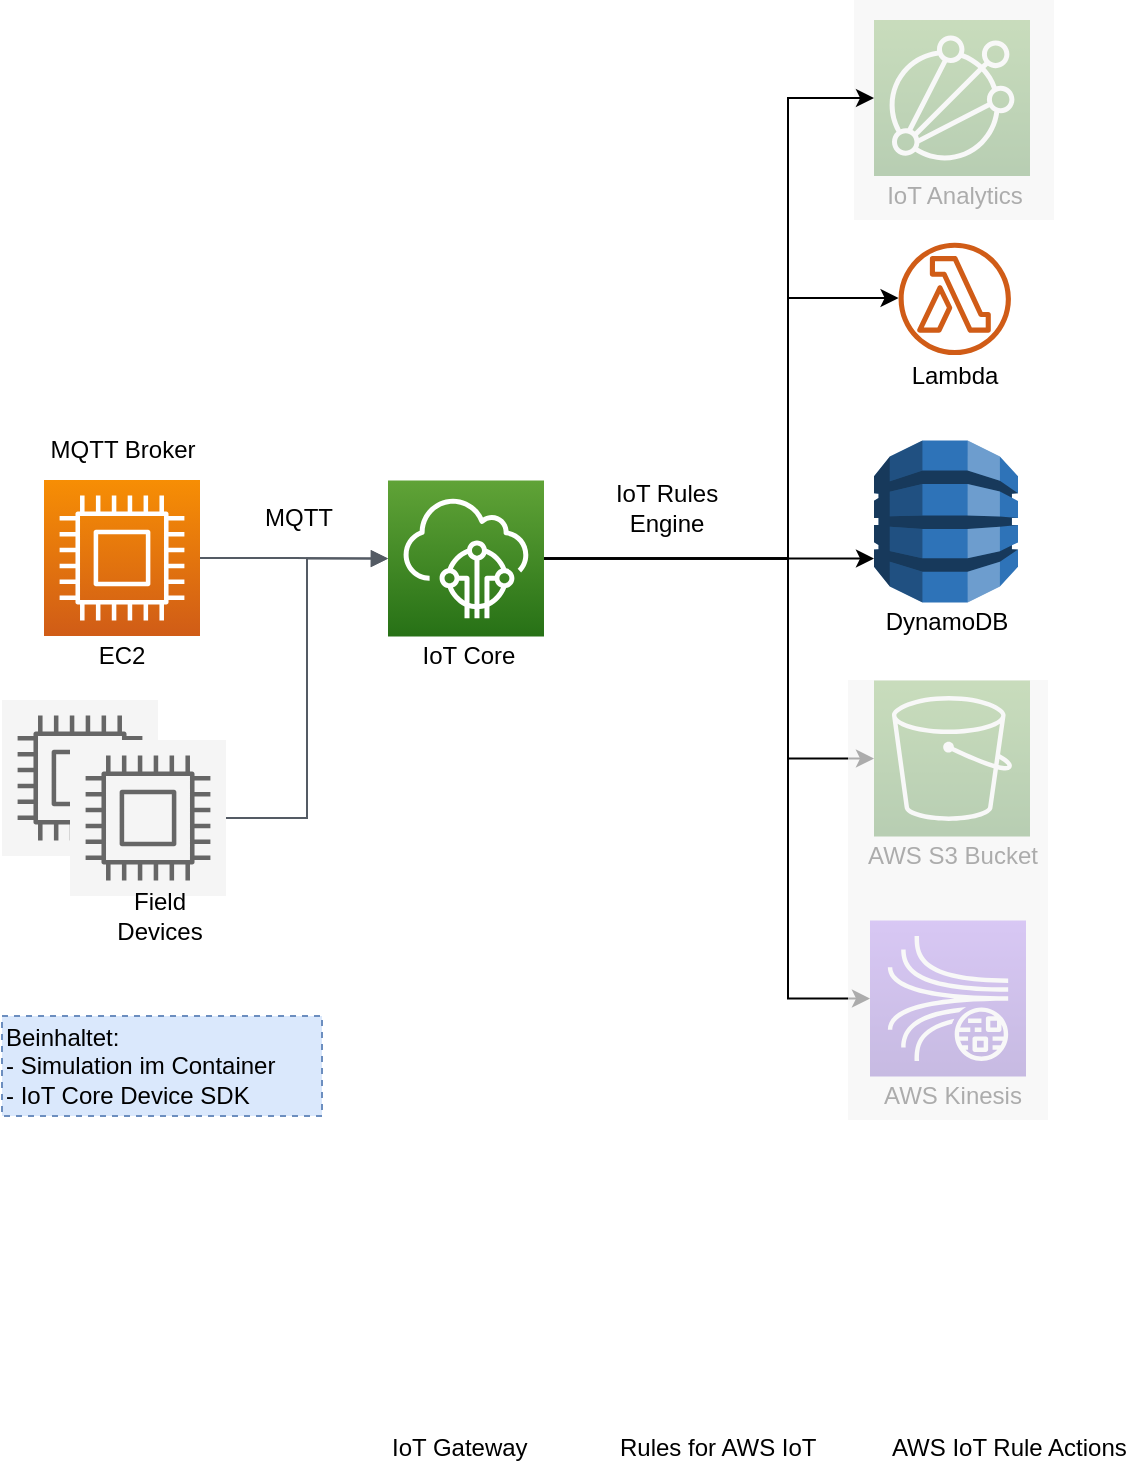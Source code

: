 <mxfile version="14.6.10" type="device"><diagram id="c7vmIrqh-iZmFUjCSniF" name="Page-1"><mxGraphModel dx="1185" dy="659" grid="1" gridSize="10" guides="1" tooltips="1" connect="1" arrows="1" fold="1" page="1" pageScale="1" pageWidth="827" pageHeight="1169" math="0" shadow="0"><root><mxCell id="0"/><mxCell id="1" parent="0"/><mxCell id="LsCPsE4KsAPTGshUv829-19" style="edgeStyle=orthogonalEdgeStyle;rounded=0;orthogonalLoop=1;jettySize=auto;html=1;" parent="1" source="1V7YKFIiwjGBXON4dTnP-3" target="LsCPsE4KsAPTGshUv829-15" edge="1"><mxGeometry relative="1" as="geometry"><Array as="points"><mxPoint x="478" y="339.25"/><mxPoint x="478" y="339.25"/></Array></mxGeometry></mxCell><mxCell id="LsCPsE4KsAPTGshUv829-20" style="edgeStyle=orthogonalEdgeStyle;rounded=0;orthogonalLoop=1;jettySize=auto;html=1;entryX=0;entryY=0.5;entryDx=0;entryDy=0;entryPerimeter=0;" parent="1" source="1V7YKFIiwjGBXON4dTnP-3" target="LsCPsE4KsAPTGshUv829-17" edge="1"><mxGeometry relative="1" as="geometry"><Array as="points"><mxPoint x="410" y="339"/><mxPoint x="410" y="439"/></Array></mxGeometry></mxCell><mxCell id="LsCPsE4KsAPTGshUv829-23" style="edgeStyle=orthogonalEdgeStyle;rounded=0;orthogonalLoop=1;jettySize=auto;html=1;entryX=0;entryY=0.5;entryDx=0;entryDy=0;entryPerimeter=0;" parent="1" source="1V7YKFIiwjGBXON4dTnP-3" target="LsCPsE4KsAPTGshUv829-22" edge="1"><mxGeometry relative="1" as="geometry"><Array as="points"><mxPoint x="410" y="339"/><mxPoint x="410" y="559"/></Array></mxGeometry></mxCell><mxCell id="1V7YKFIiwjGBXON4dTnP-4" value="" style="edgeStyle=orthogonalEdgeStyle;html=1;endArrow=block;elbow=vertical;startArrow=none;endFill=1;strokeColor=#545B64;rounded=0;exitX=1;exitY=0.5;exitDx=0;exitDy=0;exitPerimeter=0;" parent="1" source="1V7YKFIiwjGBXON4dTnP-6" target="1V7YKFIiwjGBXON4dTnP-3" edge="1"><mxGeometry width="100" relative="1" as="geometry"><mxPoint x="93" y="339" as="sourcePoint"/><mxPoint x="183" y="360" as="targetPoint"/></mxGeometry></mxCell><mxCell id="1V7YKFIiwjGBXON4dTnP-8" value="&lt;div align=&quot;left&quot;&gt;Beinhaltet:&lt;/div&gt;&lt;div align=&quot;left&quot;&gt;- Simulation im Container&lt;/div&gt;&lt;div align=&quot;left&quot;&gt;- IoT Core Device SDK&lt;br&gt;&lt;/div&gt;" style="text;html=1;align=left;verticalAlign=middle;whiteSpace=wrap;rounded=0;strokeColor=#6c8ebf;dashed=1;fillColor=#dae8fc;" parent="1" vertex="1"><mxGeometry x="17" y="568" width="160" height="50" as="geometry"/></mxCell><UserObject label="IoT Gateway" link="https://docs.aws.amazon.com/iot/latest/developerguide/protocols.html?icmpid=docs_iot_console" id="LsCPsE4KsAPTGshUv829-1"><mxCell style="text;whiteSpace=wrap;html=1;" parent="1" vertex="1"><mxGeometry x="210" y="770" width="90" height="30" as="geometry"/></mxCell></UserObject><UserObject label="Rules for AWS IoT" link="https://docs.aws.amazon.com/iot/latest/developerguide/iot-rules.html?icmpid=docs_iot_console" id="LsCPsE4KsAPTGshUv829-2"><mxCell style="text;whiteSpace=wrap;html=1;" parent="1" vertex="1"><mxGeometry x="324" y="770" width="110" height="30" as="geometry"/></mxCell></UserObject><UserObject label="AWS IoT Rule Actions" link="https://docs.aws.amazon.com/iot/latest/developerguide/iot-rule-actions.html?icmpid=docs_iot_console" id="LsCPsE4KsAPTGshUv829-3"><mxCell style="text;whiteSpace=wrap;html=1;" parent="1" vertex="1"><mxGeometry x="460" y="770" width="120" height="30" as="geometry"/></mxCell></UserObject><mxCell id="LsCPsE4KsAPTGshUv829-7" value="" style="edgeStyle=orthogonalEdgeStyle;html=1;endArrow=block;elbow=vertical;startArrow=none;endFill=1;strokeColor=#545B64;rounded=0;entryX=0;entryY=0.5;entryDx=0;entryDy=0;entryPerimeter=0;" parent="1" source="pG77sFZQBysa_G_yLe_r-4" target="1V7YKFIiwjGBXON4dTnP-3" edge="1"><mxGeometry width="100" relative="1" as="geometry"><mxPoint x="116" y="428.5" as="sourcePoint"/><mxPoint x="243" y="428.5" as="targetPoint"/></mxGeometry></mxCell><UserObject label="&lt;div&gt;IoT Rules &lt;br&gt;&lt;/div&gt;&lt;div&gt;Engine&lt;/div&gt;" link="https://docs.aws.amazon.com/iot/latest/developerguide/iot-rules-tutorial.html" id="LsCPsE4KsAPTGshUv829-16"><mxCell style="text;html=1;align=center;verticalAlign=middle;resizable=0;points=[];autosize=1;strokeColor=none;" parent="1" vertex="1"><mxGeometry x="314" y="299.25" width="70" height="30" as="geometry"/></mxCell></UserObject><mxCell id="pG77sFZQBysa_G_yLe_r-1" value="" style="group" parent="1" vertex="1" connectable="0"><mxGeometry x="38" y="300" width="78" height="98" as="geometry"/></mxCell><mxCell id="1V7YKFIiwjGBXON4dTnP-5" value="EC2" style="text;html=1;strokeColor=none;fillColor=none;align=center;verticalAlign=middle;whiteSpace=wrap;rounded=0;" parent="pG77sFZQBysa_G_yLe_r-1" vertex="1"><mxGeometry x="19" y="78" width="40" height="20" as="geometry"/></mxCell><mxCell id="1V7YKFIiwjGBXON4dTnP-6" value="" style="points=[[0,0,0],[0.25,0,0],[0.5,0,0],[0.75,0,0],[1,0,0],[0,1,0],[0.25,1,0],[0.5,1,0],[0.75,1,0],[1,1,0],[0,0.25,0],[0,0.5,0],[0,0.75,0],[1,0.25,0],[1,0.5,0],[1,0.75,0]];outlineConnect=0;fontColor=#232F3E;gradientColor=#F78E04;gradientDirection=north;fillColor=#D05C17;strokeColor=#ffffff;dashed=0;verticalLabelPosition=bottom;verticalAlign=top;align=center;html=1;fontSize=12;fontStyle=0;aspect=fixed;shape=mxgraph.aws4.resourceIcon;resIcon=mxgraph.aws4.compute;" parent="pG77sFZQBysa_G_yLe_r-1" vertex="1"><mxGeometry width="78" height="78" as="geometry"/></mxCell><mxCell id="pG77sFZQBysa_G_yLe_r-2" value="" style="group" parent="1" vertex="1" connectable="0"><mxGeometry x="210" y="300.25" width="80" height="98" as="geometry"/></mxCell><mxCell id="1V7YKFIiwjGBXON4dTnP-3" value="" style="points=[[0,0,0],[0.25,0,0],[0.5,0,0],[0.75,0,0],[1,0,0],[0,1,0],[0.25,1,0],[0.5,1,0],[0.75,1,0],[1,1,0],[0,0.25,0],[0,0.5,0],[0,0.75,0],[1,0.25,0],[1,0.5,0],[1,0.75,0]];outlineConnect=0;fontColor=#232F3E;gradientColor=#60A337;gradientDirection=north;fillColor=#277116;strokeColor=#ffffff;dashed=0;verticalLabelPosition=bottom;verticalAlign=top;align=center;html=1;fontSize=12;fontStyle=0;aspect=fixed;shape=mxgraph.aws4.resourceIcon;resIcon=mxgraph.aws4.iot_core;" parent="pG77sFZQBysa_G_yLe_r-2" vertex="1"><mxGeometry width="78" height="78" as="geometry"/></mxCell><mxCell id="LsCPsE4KsAPTGshUv829-5" value="IoT Core" style="text;html=1;align=center;verticalAlign=middle;resizable=0;points=[];autosize=1;strokeColor=none;" parent="pG77sFZQBysa_G_yLe_r-2" vertex="1"><mxGeometry x="10" y="78" width="60" height="20" as="geometry"/></mxCell><mxCell id="pG77sFZQBysa_G_yLe_r-6" value="" style="group" parent="1" vertex="1" connectable="0"><mxGeometry x="17" y="410" width="112" height="118" as="geometry"/></mxCell><mxCell id="LsCPsE4KsAPTGshUv829-6" value="" style="points=[[0,0,0],[0.25,0,0],[0.5,0,0],[0.75,0,0],[1,0,0],[0,1,0],[0.25,1,0],[0.5,1,0],[0.75,1,0],[1,1,0],[0,0.25,0],[0,0.5,0],[0,0.75,0],[1,0.25,0],[1,0.5,0],[1,0.75,0]];outlineConnect=0;gradientDirection=north;dashed=0;verticalLabelPosition=bottom;verticalAlign=top;align=center;html=1;fontSize=12;fontStyle=0;aspect=fixed;shape=mxgraph.aws4.resourceIcon;resIcon=mxgraph.aws4.compute;shadow=0;fillColor=#f5f5f5;strokeColor=#666666;fontColor=#333333;" parent="pG77sFZQBysa_G_yLe_r-6" vertex="1"><mxGeometry width="78" height="78" as="geometry"/></mxCell><mxCell id="pG77sFZQBysa_G_yLe_r-4" value="" style="points=[[0,0,0],[0.25,0,0],[0.5,0,0],[0.75,0,0],[1,0,0],[0,1,0],[0.25,1,0],[0.5,1,0],[0.75,1,0],[1,1,0],[0,0.25,0],[0,0.5,0],[0,0.75,0],[1,0.25,0],[1,0.5,0],[1,0.75,0]];outlineConnect=0;gradientDirection=north;dashed=0;verticalLabelPosition=bottom;verticalAlign=top;align=center;html=1;fontSize=12;fontStyle=0;aspect=fixed;shape=mxgraph.aws4.resourceIcon;resIcon=mxgraph.aws4.compute;shadow=0;fillColor=#f5f5f5;strokeColor=#666666;fontColor=#333333;" parent="pG77sFZQBysa_G_yLe_r-6" vertex="1"><mxGeometry x="34" y="20" width="78" height="78" as="geometry"/></mxCell><mxCell id="pG77sFZQBysa_G_yLe_r-5" value="Field Devices" style="text;html=1;strokeColor=none;fillColor=none;align=center;verticalAlign=middle;whiteSpace=wrap;rounded=0;" parent="pG77sFZQBysa_G_yLe_r-6" vertex="1"><mxGeometry x="59" y="98" width="40" height="20" as="geometry"/></mxCell><mxCell id="pG77sFZQBysa_G_yLe_r-8" value="" style="group" parent="1" vertex="1" connectable="0"><mxGeometry x="447" y="520.25" width="90" height="98" as="geometry"/></mxCell><mxCell id="LsCPsE4KsAPTGshUv829-22" value="" style="points=[[0,0,0],[0.25,0,0],[0.5,0,0],[0.75,0,0],[1,0,0],[0,1,0],[0.25,1,0],[0.5,1,0],[0.75,1,0],[1,1,0],[0,0.25,0],[0,0.5,0],[0,0.75,0],[1,0.25,0],[1,0.5,0],[1,0.75,0]];outlineConnect=0;fontColor=#232F3E;gradientColor=#945DF2;gradientDirection=north;fillColor=#5A30B5;strokeColor=#ffffff;dashed=0;verticalLabelPosition=bottom;verticalAlign=top;align=center;html=1;fontSize=12;fontStyle=0;aspect=fixed;shape=mxgraph.aws4.resourceIcon;resIcon=mxgraph.aws4.kinesis_data_streams;shadow=0;" parent="pG77sFZQBysa_G_yLe_r-8" vertex="1"><mxGeometry x="4" width="78" height="78" as="geometry"/></mxCell><mxCell id="pG77sFZQBysa_G_yLe_r-7" value="AWS Kinesis" style="text;html=1;align=center;verticalAlign=middle;resizable=0;points=[];autosize=1;strokeColor=none;" parent="pG77sFZQBysa_G_yLe_r-8" vertex="1"><mxGeometry y="78" width="90" height="20" as="geometry"/></mxCell><mxCell id="pG77sFZQBysa_G_yLe_r-10" value="" style="group" parent="1" vertex="1" connectable="0"><mxGeometry x="442" y="400.25" width="100" height="98" as="geometry"/></mxCell><mxCell id="LsCPsE4KsAPTGshUv829-17" value="" style="points=[[0,0,0],[0.25,0,0],[0.5,0,0],[0.75,0,0],[1,0,0],[0,1,0],[0.25,1,0],[0.5,1,0],[0.75,1,0],[1,1,0],[0,0.25,0],[0,0.5,0],[0,0.75,0],[1,0.25,0],[1,0.5,0],[1,0.75,0]];outlineConnect=0;fontColor=#232F3E;gradientColor=#60A337;gradientDirection=north;fillColor=#277116;strokeColor=#ffffff;dashed=0;verticalLabelPosition=bottom;verticalAlign=top;align=center;html=1;fontSize=12;fontStyle=0;aspect=fixed;shape=mxgraph.aws4.resourceIcon;resIcon=mxgraph.aws4.s3;shadow=0;" parent="pG77sFZQBysa_G_yLe_r-10" vertex="1"><mxGeometry x="11" width="78" height="78" as="geometry"/></mxCell><mxCell id="pG77sFZQBysa_G_yLe_r-9" value="AWS S3 Bucket" style="text;html=1;align=center;verticalAlign=middle;resizable=0;points=[];autosize=1;strokeColor=none;" parent="pG77sFZQBysa_G_yLe_r-10" vertex="1"><mxGeometry y="78" width="100" height="20" as="geometry"/></mxCell><mxCell id="pG77sFZQBysa_G_yLe_r-12" value="" style="group" parent="1" vertex="1" connectable="0"><mxGeometry x="452" y="280.25" width="80" height="101" as="geometry"/></mxCell><mxCell id="pG77sFZQBysa_G_yLe_r-13" value="" style="group" parent="pG77sFZQBysa_G_yLe_r-12" vertex="1" connectable="0"><mxGeometry x="-3" width="80" height="101" as="geometry"/></mxCell><mxCell id="LsCPsE4KsAPTGshUv829-15" value="" style="outlineConnect=0;dashed=0;verticalLabelPosition=bottom;verticalAlign=top;align=center;html=1;shape=mxgraph.aws3.dynamo_db;fillColor=#2E73B8;gradientColor=none;shadow=0;" parent="pG77sFZQBysa_G_yLe_r-13" vertex="1"><mxGeometry x="4" width="72" height="81" as="geometry"/></mxCell><mxCell id="pG77sFZQBysa_G_yLe_r-11" value="&lt;div&gt;DynamoDB&lt;/div&gt;" style="text;html=1;align=center;verticalAlign=middle;resizable=0;points=[];autosize=1;strokeColor=none;" parent="pG77sFZQBysa_G_yLe_r-13" vertex="1"><mxGeometry y="81" width="80" height="20" as="geometry"/></mxCell><mxCell id="pG77sFZQBysa_G_yLe_r-16" style="edgeStyle=orthogonalEdgeStyle;rounded=0;orthogonalLoop=1;jettySize=auto;html=1;" parent="1" source="1V7YKFIiwjGBXON4dTnP-3" target="umElyPE7NqETPqEDCRQc-4" edge="1"><mxGeometry relative="1" as="geometry"><mxPoint x="476" y="209.25" as="targetPoint"/><Array as="points"><mxPoint x="410" y="339"/><mxPoint x="410" y="209"/></Array></mxGeometry></mxCell><mxCell id="pG77sFZQBysa_G_yLe_r-20" value="" style="rounded=0;whiteSpace=wrap;html=1;shadow=0;dashed=1;fillColor=#f5f5f5;fontColor=#333333;fillOpacity=70;strokeColor=none;" parent="1" vertex="1"><mxGeometry x="440" y="400" width="100" height="220" as="geometry"/></mxCell><mxCell id="umElyPE7NqETPqEDCRQc-1" value="MQTT Broker" style="text;html=1;align=center;verticalAlign=middle;resizable=0;points=[];autosize=1;strokeColor=none;" vertex="1" parent="1"><mxGeometry x="32" y="274.5" width="90" height="20" as="geometry"/></mxCell><mxCell id="umElyPE7NqETPqEDCRQc-2" value="MQTT" style="text;html=1;align=center;verticalAlign=middle;resizable=0;points=[];autosize=1;strokeColor=none;" vertex="1" parent="1"><mxGeometry x="140" y="309.25" width="50" height="20" as="geometry"/></mxCell><mxCell id="umElyPE7NqETPqEDCRQc-3" value="" style="group" vertex="1" connectable="0" parent="1"><mxGeometry x="453" y="160" width="86" height="100" as="geometry"/></mxCell><mxCell id="umElyPE7NqETPqEDCRQc-4" value="" style="outlineConnect=0;fontColor=#232F3E;gradientColor=none;fillColor=#D05C17;strokeColor=none;dashed=0;verticalLabelPosition=bottom;verticalAlign=top;align=center;html=1;fontSize=12;fontStyle=0;aspect=fixed;pointerEvents=1;shape=mxgraph.aws4.lambda_function;" vertex="1" parent="umElyPE7NqETPqEDCRQc-3"><mxGeometry x="12.286" y="21.348" width="56.18" height="56.18" as="geometry"/></mxCell><mxCell id="umElyPE7NqETPqEDCRQc-5" value="Lambda" style="text;html=1;align=center;verticalAlign=middle;resizable=0;points=[];autosize=1;strokeColor=none;" vertex="1" parent="umElyPE7NqETPqEDCRQc-3"><mxGeometry x="10.373" y="77.528" width="60" height="20" as="geometry"/></mxCell><mxCell id="umElyPE7NqETPqEDCRQc-6" value="" style="group" vertex="1" connectable="0" parent="1"><mxGeometry x="453" y="70" width="108" height="115.75" as="geometry"/></mxCell><mxCell id="LsCPsE4KsAPTGshUv829-8" value="" style="points=[[0,0,0],[0.25,0,0],[0.5,0,0],[0.75,0,0],[1,0,0],[0,1,0],[0.25,1,0],[0.5,1,0],[0.75,1,0],[1,1,0],[0,0.25,0],[0,0.5,0],[0,0.75,0],[1,0.25,0],[1,0.5,0],[1,0.75,0]];outlineConnect=0;fontColor=#232F3E;gradientColor=#60A337;gradientDirection=north;fillColor=#277116;strokeColor=#ffffff;dashed=0;verticalLabelPosition=bottom;verticalAlign=top;align=center;html=1;fontSize=12;fontStyle=0;aspect=fixed;shape=mxgraph.aws4.resourceIcon;resIcon=mxgraph.aws4.iot_analytics;shadow=0;" parent="umElyPE7NqETPqEDCRQc-6" vertex="1"><mxGeometry width="78" height="78" as="geometry"/></mxCell><mxCell id="LsCPsE4KsAPTGshUv829-9" value="IoT Analytics" style="text;html=1;align=center;verticalAlign=middle;resizable=0;points=[];autosize=1;strokeColor=none;" parent="umElyPE7NqETPqEDCRQc-6" vertex="1"><mxGeometry y="78" width="80" height="20" as="geometry"/></mxCell><mxCell id="pG77sFZQBysa_G_yLe_r-26" value="" style="rounded=0;whiteSpace=wrap;html=1;shadow=0;dashed=1;fillColor=#f5f5f5;fontColor=#333333;fillOpacity=70;strokeColor=none;" parent="umElyPE7NqETPqEDCRQc-6" vertex="1"><mxGeometry x="-10" y="-10" width="100" height="110" as="geometry"/></mxCell><mxCell id="umElyPE7NqETPqEDCRQc-7" style="edgeStyle=orthogonalEdgeStyle;rounded=0;orthogonalLoop=1;jettySize=auto;html=1;entryX=0;entryY=0.5;entryDx=0;entryDy=0;entryPerimeter=0;" edge="1" parent="1" source="1V7YKFIiwjGBXON4dTnP-3" target="LsCPsE4KsAPTGshUv829-8"><mxGeometry relative="1" as="geometry"><Array as="points"><mxPoint x="410" y="339"/><mxPoint x="410" y="109"/></Array></mxGeometry></mxCell></root></mxGraphModel></diagram></mxfile>